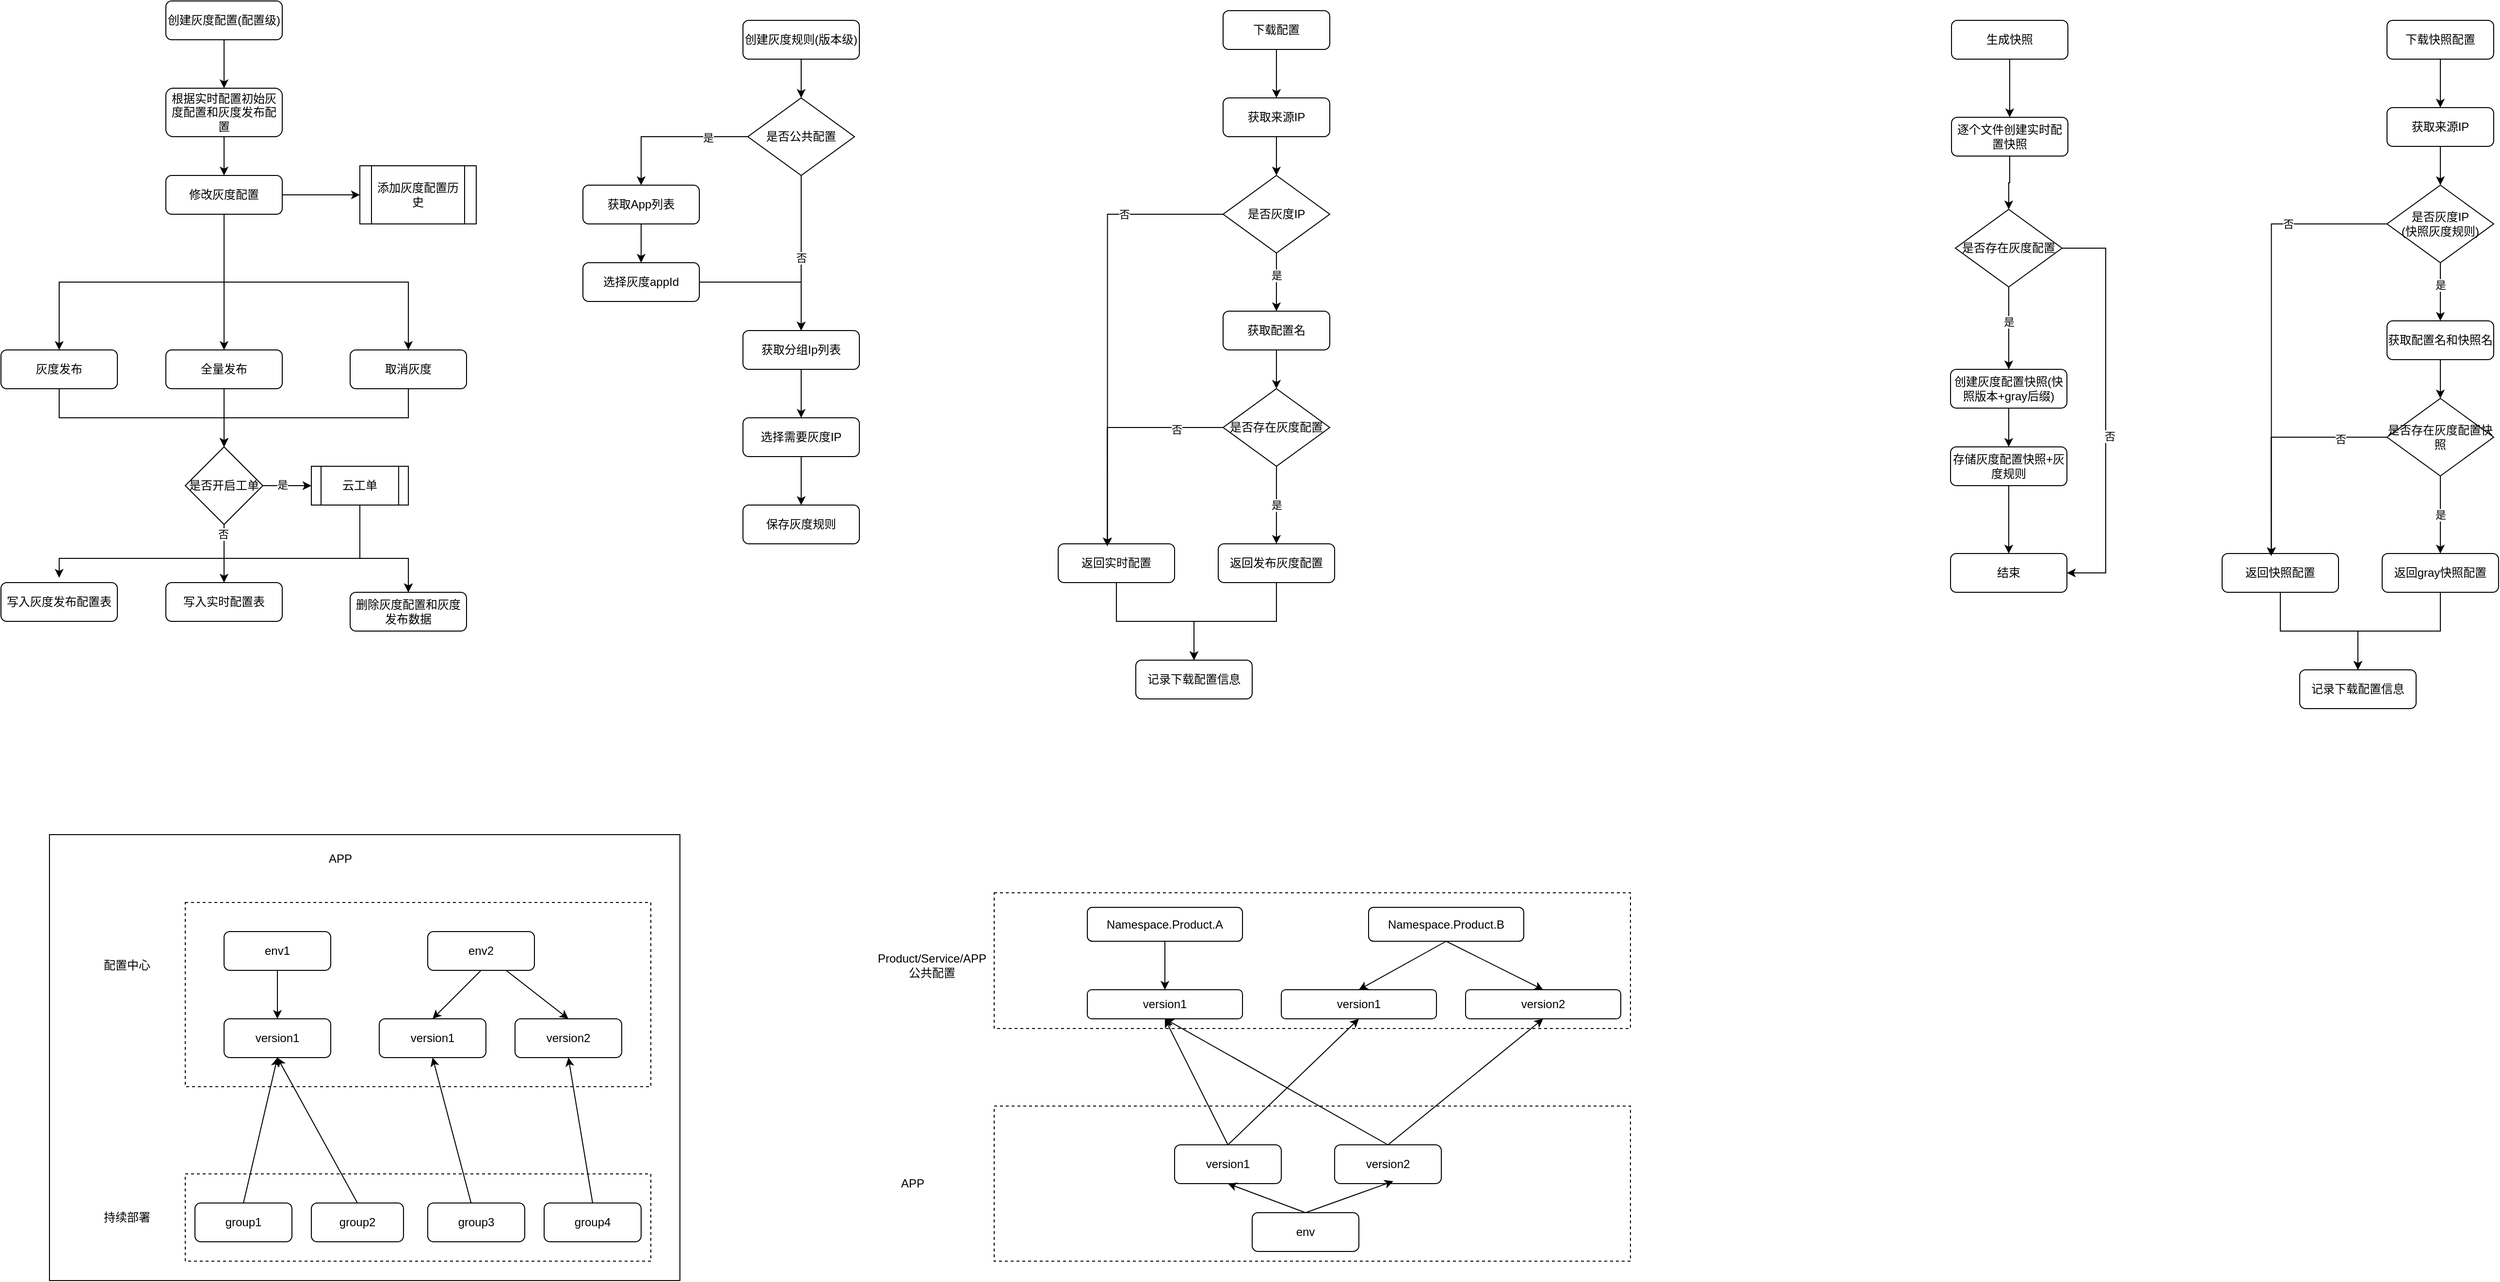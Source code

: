 <mxfile version="19.0.0" type="github">
  <diagram id="YbOj2m_h4Rlv5uN7Jlbm" name="Page-1">
    <mxGraphModel dx="2012" dy="635" grid="1" gridSize="10" guides="1" tooltips="1" connect="1" arrows="1" fold="1" page="1" pageScale="1" pageWidth="827" pageHeight="1169" math="0" shadow="0">
      <root>
        <mxCell id="0" />
        <mxCell id="1" parent="0" />
        <mxCell id="3qJPJ0p830aMWVGbC03R-45" value="" style="rounded=0;whiteSpace=wrap;html=1;strokeColor=default;fillColor=none;gradientColor=none;dashed=1;" vertex="1" parent="1">
          <mxGeometry x="354" y="1160" width="656" height="160" as="geometry" />
        </mxCell>
        <mxCell id="3qJPJ0p830aMWVGbC03R-31" value="" style="rounded=0;whiteSpace=wrap;html=1;strokeColor=default;fillColor=none;gradientColor=none;dashed=1;" vertex="1" parent="1">
          <mxGeometry x="354" y="940" width="656" height="140" as="geometry" />
        </mxCell>
        <mxCell id="3qJPJ0p830aMWVGbC03R-29" value="" style="rounded=0;whiteSpace=wrap;html=1;strokeColor=default;fillColor=none;gradientColor=none;" vertex="1" parent="1">
          <mxGeometry x="-620" y="880" width="650" height="460" as="geometry" />
        </mxCell>
        <mxCell id="3qJPJ0p830aMWVGbC03R-14" value="" style="rounded=0;whiteSpace=wrap;html=1;gradientColor=none;fillColor=none;dashed=1;strokeColor=default;" vertex="1" parent="1">
          <mxGeometry x="-480" y="950" width="480" height="190" as="geometry" />
        </mxCell>
        <mxCell id="xVNtesGDLxIq_oZXXqDL-6" style="edgeStyle=orthogonalEdgeStyle;rounded=0;orthogonalLoop=1;jettySize=auto;html=1;" parent="1" source="xVNtesGDLxIq_oZXXqDL-1" target="xVNtesGDLxIq_oZXXqDL-3" edge="1">
          <mxGeometry relative="1" as="geometry" />
        </mxCell>
        <mxCell id="xVNtesGDLxIq_oZXXqDL-1" value="创建灰度规则(版本级)" style="rounded=1;whiteSpace=wrap;html=1;" parent="1" vertex="1">
          <mxGeometry x="95" y="40" width="120" height="40" as="geometry" />
        </mxCell>
        <mxCell id="xVNtesGDLxIq_oZXXqDL-15" style="edgeStyle=orthogonalEdgeStyle;rounded=0;orthogonalLoop=1;jettySize=auto;html=1;" parent="1" source="xVNtesGDLxIq_oZXXqDL-2" target="xVNtesGDLxIq_oZXXqDL-13" edge="1">
          <mxGeometry relative="1" as="geometry" />
        </mxCell>
        <mxCell id="xVNtesGDLxIq_oZXXqDL-2" value="获取分组Ip列表" style="rounded=1;whiteSpace=wrap;html=1;" parent="1" vertex="1">
          <mxGeometry x="95" y="360" width="120" height="40" as="geometry" />
        </mxCell>
        <mxCell id="xVNtesGDLxIq_oZXXqDL-4" style="edgeStyle=orthogonalEdgeStyle;rounded=0;orthogonalLoop=1;jettySize=auto;html=1;entryX=0.5;entryY=0;entryDx=0;entryDy=0;" parent="1" source="xVNtesGDLxIq_oZXXqDL-3" target="xVNtesGDLxIq_oZXXqDL-2" edge="1">
          <mxGeometry relative="1" as="geometry" />
        </mxCell>
        <mxCell id="xVNtesGDLxIq_oZXXqDL-5" value="否" style="edgeLabel;html=1;align=center;verticalAlign=middle;resizable=0;points=[];" parent="xVNtesGDLxIq_oZXXqDL-4" vertex="1" connectable="0">
          <mxGeometry x="0.21" y="-2" relative="1" as="geometry">
            <mxPoint x="2" y="-12" as="offset" />
          </mxGeometry>
        </mxCell>
        <mxCell id="xVNtesGDLxIq_oZXXqDL-10" style="edgeStyle=orthogonalEdgeStyle;rounded=0;orthogonalLoop=1;jettySize=auto;html=1;" parent="1" source="xVNtesGDLxIq_oZXXqDL-3" target="xVNtesGDLxIq_oZXXqDL-7" edge="1">
          <mxGeometry relative="1" as="geometry" />
        </mxCell>
        <mxCell id="xVNtesGDLxIq_oZXXqDL-11" value="是" style="edgeLabel;html=1;align=center;verticalAlign=middle;resizable=0;points=[];" parent="xVNtesGDLxIq_oZXXqDL-10" vertex="1" connectable="0">
          <mxGeometry x="-0.49" y="1" relative="1" as="geometry">
            <mxPoint as="offset" />
          </mxGeometry>
        </mxCell>
        <mxCell id="xVNtesGDLxIq_oZXXqDL-3" value="是否公共配置" style="rhombus;whiteSpace=wrap;html=1;" parent="1" vertex="1">
          <mxGeometry x="100" y="120" width="110" height="80" as="geometry" />
        </mxCell>
        <mxCell id="xVNtesGDLxIq_oZXXqDL-9" style="edgeStyle=orthogonalEdgeStyle;rounded=0;orthogonalLoop=1;jettySize=auto;html=1;" parent="1" source="xVNtesGDLxIq_oZXXqDL-7" target="xVNtesGDLxIq_oZXXqDL-8" edge="1">
          <mxGeometry relative="1" as="geometry" />
        </mxCell>
        <mxCell id="xVNtesGDLxIq_oZXXqDL-7" value="获取App列表" style="rounded=1;whiteSpace=wrap;html=1;" parent="1" vertex="1">
          <mxGeometry x="-70" y="210" width="120" height="40" as="geometry" />
        </mxCell>
        <mxCell id="xVNtesGDLxIq_oZXXqDL-12" style="edgeStyle=orthogonalEdgeStyle;rounded=0;orthogonalLoop=1;jettySize=auto;html=1;entryX=0.5;entryY=0;entryDx=0;entryDy=0;" parent="1" source="xVNtesGDLxIq_oZXXqDL-8" target="xVNtesGDLxIq_oZXXqDL-2" edge="1">
          <mxGeometry relative="1" as="geometry" />
        </mxCell>
        <mxCell id="xVNtesGDLxIq_oZXXqDL-8" value="选择灰度appId" style="rounded=1;whiteSpace=wrap;html=1;" parent="1" vertex="1">
          <mxGeometry x="-70" y="290" width="120" height="40" as="geometry" />
        </mxCell>
        <mxCell id="xVNtesGDLxIq_oZXXqDL-54" style="edgeStyle=orthogonalEdgeStyle;rounded=0;orthogonalLoop=1;jettySize=auto;html=1;entryX=0.5;entryY=0;entryDx=0;entryDy=0;" parent="1" source="xVNtesGDLxIq_oZXXqDL-13" target="xVNtesGDLxIq_oZXXqDL-53" edge="1">
          <mxGeometry relative="1" as="geometry" />
        </mxCell>
        <mxCell id="xVNtesGDLxIq_oZXXqDL-13" value="选择需要灰度IP" style="rounded=1;whiteSpace=wrap;html=1;" parent="1" vertex="1">
          <mxGeometry x="95" y="450" width="120" height="40" as="geometry" />
        </mxCell>
        <mxCell id="xVNtesGDLxIq_oZXXqDL-18" style="edgeStyle=orthogonalEdgeStyle;rounded=0;orthogonalLoop=1;jettySize=auto;html=1;entryX=0.5;entryY=0;entryDx=0;entryDy=0;" parent="1" source="xVNtesGDLxIq_oZXXqDL-16" target="xVNtesGDLxIq_oZXXqDL-17" edge="1">
          <mxGeometry relative="1" as="geometry" />
        </mxCell>
        <mxCell id="xVNtesGDLxIq_oZXXqDL-16" value="创建灰度配置(配置级)" style="rounded=1;whiteSpace=wrap;html=1;" parent="1" vertex="1">
          <mxGeometry x="-500" y="20" width="120" height="40" as="geometry" />
        </mxCell>
        <mxCell id="xVNtesGDLxIq_oZXXqDL-21" style="edgeStyle=orthogonalEdgeStyle;rounded=0;orthogonalLoop=1;jettySize=auto;html=1;" parent="1" source="xVNtesGDLxIq_oZXXqDL-17" target="xVNtesGDLxIq_oZXXqDL-20" edge="1">
          <mxGeometry relative="1" as="geometry" />
        </mxCell>
        <mxCell id="xVNtesGDLxIq_oZXXqDL-17" value="根据实时配置初始灰度配置和灰度发布配置" style="rounded=1;whiteSpace=wrap;html=1;" parent="1" vertex="1">
          <mxGeometry x="-500" y="110" width="120" height="50" as="geometry" />
        </mxCell>
        <mxCell id="xVNtesGDLxIq_oZXXqDL-90" style="edgeStyle=orthogonalEdgeStyle;rounded=0;orthogonalLoop=1;jettySize=auto;html=1;entryX=0;entryY=0.5;entryDx=0;entryDy=0;" parent="1" source="xVNtesGDLxIq_oZXXqDL-20" target="xVNtesGDLxIq_oZXXqDL-88" edge="1">
          <mxGeometry relative="1" as="geometry" />
        </mxCell>
        <mxCell id="dYjJuQr_pZlBkOYd_q1R-5" style="edgeStyle=orthogonalEdgeStyle;rounded=0;orthogonalLoop=1;jettySize=auto;html=1;entryX=0.5;entryY=0;entryDx=0;entryDy=0;exitX=0.5;exitY=1;exitDx=0;exitDy=0;" parent="1" source="xVNtesGDLxIq_oZXXqDL-20" target="dYjJuQr_pZlBkOYd_q1R-2" edge="1">
          <mxGeometry relative="1" as="geometry" />
        </mxCell>
        <mxCell id="dYjJuQr_pZlBkOYd_q1R-6" style="edgeStyle=orthogonalEdgeStyle;rounded=0;orthogonalLoop=1;jettySize=auto;html=1;" parent="1" source="xVNtesGDLxIq_oZXXqDL-20" target="dYjJuQr_pZlBkOYd_q1R-3" edge="1">
          <mxGeometry relative="1" as="geometry" />
        </mxCell>
        <mxCell id="dYjJuQr_pZlBkOYd_q1R-7" style="edgeStyle=orthogonalEdgeStyle;rounded=0;orthogonalLoop=1;jettySize=auto;html=1;exitX=0.5;exitY=1;exitDx=0;exitDy=0;" parent="1" source="xVNtesGDLxIq_oZXXqDL-20" target="dYjJuQr_pZlBkOYd_q1R-4" edge="1">
          <mxGeometry relative="1" as="geometry" />
        </mxCell>
        <mxCell id="xVNtesGDLxIq_oZXXqDL-20" value="修改灰度配置" style="rounded=1;whiteSpace=wrap;html=1;" parent="1" vertex="1">
          <mxGeometry x="-500" y="200" width="120" height="40" as="geometry" />
        </mxCell>
        <mxCell id="xVNtesGDLxIq_oZXXqDL-26" style="edgeStyle=orthogonalEdgeStyle;rounded=0;orthogonalLoop=1;jettySize=auto;html=1;entryX=0.5;entryY=0;entryDx=0;entryDy=0;" parent="1" source="xVNtesGDLxIq_oZXXqDL-24" target="xVNtesGDLxIq_oZXXqDL-25" edge="1">
          <mxGeometry relative="1" as="geometry" />
        </mxCell>
        <mxCell id="xVNtesGDLxIq_oZXXqDL-24" value="下载配置" style="rounded=1;whiteSpace=wrap;html=1;" parent="1" vertex="1">
          <mxGeometry x="590" y="30" width="110" height="40" as="geometry" />
        </mxCell>
        <mxCell id="xVNtesGDLxIq_oZXXqDL-28" style="edgeStyle=orthogonalEdgeStyle;rounded=0;orthogonalLoop=1;jettySize=auto;html=1;entryX=0.5;entryY=0;entryDx=0;entryDy=0;" parent="1" source="xVNtesGDLxIq_oZXXqDL-25" target="xVNtesGDLxIq_oZXXqDL-27" edge="1">
          <mxGeometry relative="1" as="geometry" />
        </mxCell>
        <mxCell id="xVNtesGDLxIq_oZXXqDL-25" value="获取来源IP" style="rounded=1;whiteSpace=wrap;html=1;" parent="1" vertex="1">
          <mxGeometry x="590" y="120" width="110" height="40" as="geometry" />
        </mxCell>
        <mxCell id="xVNtesGDLxIq_oZXXqDL-32" style="edgeStyle=orthogonalEdgeStyle;rounded=0;orthogonalLoop=1;jettySize=auto;html=1;entryX=0.423;entryY=0.075;entryDx=0;entryDy=0;entryPerimeter=0;" parent="1" source="xVNtesGDLxIq_oZXXqDL-27" target="xVNtesGDLxIq_oZXXqDL-29" edge="1">
          <mxGeometry relative="1" as="geometry" />
        </mxCell>
        <mxCell id="xVNtesGDLxIq_oZXXqDL-33" value="否" style="edgeLabel;html=1;align=center;verticalAlign=middle;resizable=0;points=[];" parent="xVNtesGDLxIq_oZXXqDL-32" vertex="1" connectable="0">
          <mxGeometry x="-0.556" relative="1" as="geometry">
            <mxPoint as="offset" />
          </mxGeometry>
        </mxCell>
        <mxCell id="xVNtesGDLxIq_oZXXqDL-34" style="edgeStyle=orthogonalEdgeStyle;rounded=0;orthogonalLoop=1;jettySize=auto;html=1;" parent="1" source="xVNtesGDLxIq_oZXXqDL-27" target="xVNtesGDLxIq_oZXXqDL-31" edge="1">
          <mxGeometry relative="1" as="geometry" />
        </mxCell>
        <mxCell id="xVNtesGDLxIq_oZXXqDL-35" value="是" style="edgeLabel;html=1;align=center;verticalAlign=middle;resizable=0;points=[];" parent="xVNtesGDLxIq_oZXXqDL-34" vertex="1" connectable="0">
          <mxGeometry x="-0.258" relative="1" as="geometry">
            <mxPoint as="offset" />
          </mxGeometry>
        </mxCell>
        <mxCell id="xVNtesGDLxIq_oZXXqDL-27" value="是否灰度IP" style="rhombus;whiteSpace=wrap;html=1;" parent="1" vertex="1">
          <mxGeometry x="590" y="200" width="110" height="80" as="geometry" />
        </mxCell>
        <mxCell id="xVNtesGDLxIq_oZXXqDL-47" style="edgeStyle=orthogonalEdgeStyle;rounded=0;orthogonalLoop=1;jettySize=auto;html=1;entryX=0.5;entryY=0;entryDx=0;entryDy=0;" parent="1" source="xVNtesGDLxIq_oZXXqDL-29" target="xVNtesGDLxIq_oZXXqDL-46" edge="1">
          <mxGeometry relative="1" as="geometry" />
        </mxCell>
        <mxCell id="xVNtesGDLxIq_oZXXqDL-29" value="返回实时配置" style="rounded=1;whiteSpace=wrap;html=1;" parent="1" vertex="1">
          <mxGeometry x="420" y="580" width="120" height="40" as="geometry" />
        </mxCell>
        <mxCell id="xVNtesGDLxIq_oZXXqDL-48" style="edgeStyle=orthogonalEdgeStyle;rounded=0;orthogonalLoop=1;jettySize=auto;html=1;" parent="1" source="xVNtesGDLxIq_oZXXqDL-30" target="xVNtesGDLxIq_oZXXqDL-46" edge="1">
          <mxGeometry relative="1" as="geometry" />
        </mxCell>
        <mxCell id="xVNtesGDLxIq_oZXXqDL-30" value="返回发布灰度配置" style="rounded=1;whiteSpace=wrap;html=1;" parent="1" vertex="1">
          <mxGeometry x="585" y="580" width="120" height="40" as="geometry" />
        </mxCell>
        <mxCell id="xVNtesGDLxIq_oZXXqDL-37" style="edgeStyle=orthogonalEdgeStyle;rounded=0;orthogonalLoop=1;jettySize=auto;html=1;" parent="1" source="xVNtesGDLxIq_oZXXqDL-31" target="xVNtesGDLxIq_oZXXqDL-36" edge="1">
          <mxGeometry relative="1" as="geometry" />
        </mxCell>
        <mxCell id="xVNtesGDLxIq_oZXXqDL-31" value="获取配置名" style="rounded=1;whiteSpace=wrap;html=1;" parent="1" vertex="1">
          <mxGeometry x="590" y="340" width="110" height="40" as="geometry" />
        </mxCell>
        <mxCell id="xVNtesGDLxIq_oZXXqDL-38" style="edgeStyle=orthogonalEdgeStyle;rounded=0;orthogonalLoop=1;jettySize=auto;html=1;entryX=0.5;entryY=0;entryDx=0;entryDy=0;" parent="1" source="xVNtesGDLxIq_oZXXqDL-36" target="xVNtesGDLxIq_oZXXqDL-30" edge="1">
          <mxGeometry relative="1" as="geometry" />
        </mxCell>
        <mxCell id="xVNtesGDLxIq_oZXXqDL-41" value="是" style="edgeLabel;html=1;align=center;verticalAlign=middle;resizable=0;points=[];" parent="xVNtesGDLxIq_oZXXqDL-38" vertex="1" connectable="0">
          <mxGeometry x="0.723" relative="1" as="geometry">
            <mxPoint y="-29" as="offset" />
          </mxGeometry>
        </mxCell>
        <mxCell id="xVNtesGDLxIq_oZXXqDL-39" style="edgeStyle=orthogonalEdgeStyle;rounded=0;orthogonalLoop=1;jettySize=auto;html=1;entryX=0.422;entryY=0.065;entryDx=0;entryDy=0;entryPerimeter=0;" parent="1" source="xVNtesGDLxIq_oZXXqDL-36" target="xVNtesGDLxIq_oZXXqDL-29" edge="1">
          <mxGeometry relative="1" as="geometry" />
        </mxCell>
        <mxCell id="xVNtesGDLxIq_oZXXqDL-40" value="否" style="edgeLabel;html=1;align=center;verticalAlign=middle;resizable=0;points=[];" parent="xVNtesGDLxIq_oZXXqDL-39" vertex="1" connectable="0">
          <mxGeometry x="-0.602" y="2" relative="1" as="geometry">
            <mxPoint as="offset" />
          </mxGeometry>
        </mxCell>
        <mxCell id="xVNtesGDLxIq_oZXXqDL-36" value="是否存在灰度配置" style="rhombus;whiteSpace=wrap;html=1;" parent="1" vertex="1">
          <mxGeometry x="590" y="420" width="110" height="80" as="geometry" />
        </mxCell>
        <mxCell id="xVNtesGDLxIq_oZXXqDL-57" style="edgeStyle=orthogonalEdgeStyle;rounded=0;orthogonalLoop=1;jettySize=auto;html=1;entryX=0.5;entryY=0;entryDx=0;entryDy=0;" parent="1" source="xVNtesGDLxIq_oZXXqDL-42" target="xVNtesGDLxIq_oZXXqDL-43" edge="1">
          <mxGeometry relative="1" as="geometry" />
        </mxCell>
        <mxCell id="xVNtesGDLxIq_oZXXqDL-42" value="生成快照" style="rounded=1;whiteSpace=wrap;html=1;" parent="1" vertex="1">
          <mxGeometry x="1341" y="40" width="120" height="40" as="geometry" />
        </mxCell>
        <mxCell id="xVNtesGDLxIq_oZXXqDL-58" style="edgeStyle=orthogonalEdgeStyle;rounded=0;orthogonalLoop=1;jettySize=auto;html=1;entryX=0.5;entryY=0;entryDx=0;entryDy=0;" parent="1" source="xVNtesGDLxIq_oZXXqDL-43" target="xVNtesGDLxIq_oZXXqDL-50" edge="1">
          <mxGeometry relative="1" as="geometry" />
        </mxCell>
        <mxCell id="xVNtesGDLxIq_oZXXqDL-43" value="逐个文件创建实时配置快照" style="rounded=1;whiteSpace=wrap;html=1;" parent="1" vertex="1">
          <mxGeometry x="1341" y="140" width="120" height="40" as="geometry" />
        </mxCell>
        <mxCell id="xVNtesGDLxIq_oZXXqDL-46" value="记录下载配置信息" style="rounded=1;whiteSpace=wrap;html=1;" parent="1" vertex="1">
          <mxGeometry x="500" y="700" width="120" height="40" as="geometry" />
        </mxCell>
        <mxCell id="xVNtesGDLxIq_oZXXqDL-59" style="edgeStyle=orthogonalEdgeStyle;rounded=0;orthogonalLoop=1;jettySize=auto;html=1;" parent="1" source="xVNtesGDLxIq_oZXXqDL-50" target="xVNtesGDLxIq_oZXXqDL-51" edge="1">
          <mxGeometry relative="1" as="geometry" />
        </mxCell>
        <mxCell id="xVNtesGDLxIq_oZXXqDL-64" value="是" style="edgeLabel;html=1;align=center;verticalAlign=middle;resizable=0;points=[];" parent="xVNtesGDLxIq_oZXXqDL-59" vertex="1" connectable="0">
          <mxGeometry x="-0.802" relative="1" as="geometry">
            <mxPoint y="27" as="offset" />
          </mxGeometry>
        </mxCell>
        <mxCell id="xVNtesGDLxIq_oZXXqDL-62" style="edgeStyle=orthogonalEdgeStyle;rounded=0;orthogonalLoop=1;jettySize=auto;html=1;entryX=1;entryY=0.5;entryDx=0;entryDy=0;exitX=1;exitY=0.5;exitDx=0;exitDy=0;" parent="1" source="xVNtesGDLxIq_oZXXqDL-50" target="xVNtesGDLxIq_oZXXqDL-56" edge="1">
          <mxGeometry relative="1" as="geometry">
            <Array as="points">
              <mxPoint x="1500" y="275" />
              <mxPoint x="1500" y="610" />
            </Array>
          </mxGeometry>
        </mxCell>
        <mxCell id="xVNtesGDLxIq_oZXXqDL-63" value="否" style="edgeLabel;html=1;align=center;verticalAlign=middle;resizable=0;points=[];" parent="xVNtesGDLxIq_oZXXqDL-62" vertex="1" connectable="0">
          <mxGeometry x="0.139" y="4" relative="1" as="geometry">
            <mxPoint as="offset" />
          </mxGeometry>
        </mxCell>
        <mxCell id="xVNtesGDLxIq_oZXXqDL-50" value="是否存在灰度配置" style="rhombus;whiteSpace=wrap;html=1;" parent="1" vertex="1">
          <mxGeometry x="1345" y="235" width="110" height="80" as="geometry" />
        </mxCell>
        <mxCell id="xVNtesGDLxIq_oZXXqDL-60" style="edgeStyle=orthogonalEdgeStyle;rounded=0;orthogonalLoop=1;jettySize=auto;html=1;" parent="1" source="xVNtesGDLxIq_oZXXqDL-51" target="xVNtesGDLxIq_oZXXqDL-55" edge="1">
          <mxGeometry relative="1" as="geometry" />
        </mxCell>
        <mxCell id="xVNtesGDLxIq_oZXXqDL-51" value="创建灰度配置快照(快照版本+gray后缀)" style="rounded=1;whiteSpace=wrap;html=1;" parent="1" vertex="1">
          <mxGeometry x="1340" y="400" width="120" height="40" as="geometry" />
        </mxCell>
        <mxCell id="xVNtesGDLxIq_oZXXqDL-53" value="保存灰度规则" style="rounded=1;whiteSpace=wrap;html=1;" parent="1" vertex="1">
          <mxGeometry x="95" y="540" width="120" height="40" as="geometry" />
        </mxCell>
        <mxCell id="xVNtesGDLxIq_oZXXqDL-61" style="edgeStyle=orthogonalEdgeStyle;rounded=0;orthogonalLoop=1;jettySize=auto;html=1;entryX=0.5;entryY=0;entryDx=0;entryDy=0;" parent="1" source="xVNtesGDLxIq_oZXXqDL-55" target="xVNtesGDLxIq_oZXXqDL-56" edge="1">
          <mxGeometry relative="1" as="geometry" />
        </mxCell>
        <mxCell id="xVNtesGDLxIq_oZXXqDL-55" value="存储灰度配置快照+灰度规则" style="rounded=1;whiteSpace=wrap;html=1;" parent="1" vertex="1">
          <mxGeometry x="1340" y="480" width="120" height="40" as="geometry" />
        </mxCell>
        <mxCell id="xVNtesGDLxIq_oZXXqDL-56" value="结束" style="rounded=1;whiteSpace=wrap;html=1;" parent="1" vertex="1">
          <mxGeometry x="1340" y="590" width="120" height="40" as="geometry" />
        </mxCell>
        <mxCell id="xVNtesGDLxIq_oZXXqDL-65" style="edgeStyle=orthogonalEdgeStyle;rounded=0;orthogonalLoop=1;jettySize=auto;html=1;entryX=0.5;entryY=0;entryDx=0;entryDy=0;" parent="1" source="xVNtesGDLxIq_oZXXqDL-66" target="xVNtesGDLxIq_oZXXqDL-68" edge="1">
          <mxGeometry relative="1" as="geometry" />
        </mxCell>
        <mxCell id="xVNtesGDLxIq_oZXXqDL-66" value="下载快照配置" style="rounded=1;whiteSpace=wrap;html=1;" parent="1" vertex="1">
          <mxGeometry x="1790" y="40" width="110" height="40" as="geometry" />
        </mxCell>
        <mxCell id="xVNtesGDLxIq_oZXXqDL-67" style="edgeStyle=orthogonalEdgeStyle;rounded=0;orthogonalLoop=1;jettySize=auto;html=1;entryX=0.5;entryY=0;entryDx=0;entryDy=0;" parent="1" source="xVNtesGDLxIq_oZXXqDL-68" target="xVNtesGDLxIq_oZXXqDL-73" edge="1">
          <mxGeometry relative="1" as="geometry" />
        </mxCell>
        <mxCell id="xVNtesGDLxIq_oZXXqDL-68" value="获取来源IP" style="rounded=1;whiteSpace=wrap;html=1;" parent="1" vertex="1">
          <mxGeometry x="1790" y="130" width="110" height="40" as="geometry" />
        </mxCell>
        <mxCell id="xVNtesGDLxIq_oZXXqDL-69" style="edgeStyle=orthogonalEdgeStyle;rounded=0;orthogonalLoop=1;jettySize=auto;html=1;entryX=0.423;entryY=0.075;entryDx=0;entryDy=0;entryPerimeter=0;" parent="1" source="xVNtesGDLxIq_oZXXqDL-73" target="xVNtesGDLxIq_oZXXqDL-75" edge="1">
          <mxGeometry relative="1" as="geometry" />
        </mxCell>
        <mxCell id="xVNtesGDLxIq_oZXXqDL-70" value="否" style="edgeLabel;html=1;align=center;verticalAlign=middle;resizable=0;points=[];" parent="xVNtesGDLxIq_oZXXqDL-69" vertex="1" connectable="0">
          <mxGeometry x="-0.556" relative="1" as="geometry">
            <mxPoint as="offset" />
          </mxGeometry>
        </mxCell>
        <mxCell id="xVNtesGDLxIq_oZXXqDL-71" style="edgeStyle=orthogonalEdgeStyle;rounded=0;orthogonalLoop=1;jettySize=auto;html=1;" parent="1" source="xVNtesGDLxIq_oZXXqDL-73" target="xVNtesGDLxIq_oZXXqDL-79" edge="1">
          <mxGeometry relative="1" as="geometry" />
        </mxCell>
        <mxCell id="xVNtesGDLxIq_oZXXqDL-72" value="是" style="edgeLabel;html=1;align=center;verticalAlign=middle;resizable=0;points=[];" parent="xVNtesGDLxIq_oZXXqDL-71" vertex="1" connectable="0">
          <mxGeometry x="-0.258" relative="1" as="geometry">
            <mxPoint as="offset" />
          </mxGeometry>
        </mxCell>
        <mxCell id="xVNtesGDLxIq_oZXXqDL-73" value="是否灰度IP&lt;br&gt;(快照灰度规则)" style="rhombus;whiteSpace=wrap;html=1;" parent="1" vertex="1">
          <mxGeometry x="1790" y="210" width="110" height="80" as="geometry" />
        </mxCell>
        <mxCell id="xVNtesGDLxIq_oZXXqDL-74" style="edgeStyle=orthogonalEdgeStyle;rounded=0;orthogonalLoop=1;jettySize=auto;html=1;entryX=0.5;entryY=0;entryDx=0;entryDy=0;" parent="1" source="xVNtesGDLxIq_oZXXqDL-75" target="xVNtesGDLxIq_oZXXqDL-85" edge="1">
          <mxGeometry relative="1" as="geometry" />
        </mxCell>
        <mxCell id="xVNtesGDLxIq_oZXXqDL-75" value="返回快照配置" style="rounded=1;whiteSpace=wrap;html=1;" parent="1" vertex="1">
          <mxGeometry x="1620" y="590" width="120" height="40" as="geometry" />
        </mxCell>
        <mxCell id="xVNtesGDLxIq_oZXXqDL-76" style="edgeStyle=orthogonalEdgeStyle;rounded=0;orthogonalLoop=1;jettySize=auto;html=1;" parent="1" source="xVNtesGDLxIq_oZXXqDL-77" target="xVNtesGDLxIq_oZXXqDL-85" edge="1">
          <mxGeometry relative="1" as="geometry" />
        </mxCell>
        <mxCell id="xVNtesGDLxIq_oZXXqDL-77" value="返回gray快照配置" style="rounded=1;whiteSpace=wrap;html=1;" parent="1" vertex="1">
          <mxGeometry x="1785" y="590" width="120" height="40" as="geometry" />
        </mxCell>
        <mxCell id="xVNtesGDLxIq_oZXXqDL-78" style="edgeStyle=orthogonalEdgeStyle;rounded=0;orthogonalLoop=1;jettySize=auto;html=1;" parent="1" source="xVNtesGDLxIq_oZXXqDL-79" target="xVNtesGDLxIq_oZXXqDL-84" edge="1">
          <mxGeometry relative="1" as="geometry" />
        </mxCell>
        <mxCell id="xVNtesGDLxIq_oZXXqDL-79" value="获取配置名和快照名" style="rounded=1;whiteSpace=wrap;html=1;" parent="1" vertex="1">
          <mxGeometry x="1790" y="350" width="110" height="40" as="geometry" />
        </mxCell>
        <mxCell id="xVNtesGDLxIq_oZXXqDL-80" style="edgeStyle=orthogonalEdgeStyle;rounded=0;orthogonalLoop=1;jettySize=auto;html=1;entryX=0.5;entryY=0;entryDx=0;entryDy=0;" parent="1" source="xVNtesGDLxIq_oZXXqDL-84" target="xVNtesGDLxIq_oZXXqDL-77" edge="1">
          <mxGeometry relative="1" as="geometry" />
        </mxCell>
        <mxCell id="xVNtesGDLxIq_oZXXqDL-81" value="是" style="edgeLabel;html=1;align=center;verticalAlign=middle;resizable=0;points=[];" parent="xVNtesGDLxIq_oZXXqDL-80" vertex="1" connectable="0">
          <mxGeometry x="0.723" relative="1" as="geometry">
            <mxPoint y="-29" as="offset" />
          </mxGeometry>
        </mxCell>
        <mxCell id="xVNtesGDLxIq_oZXXqDL-82" style="edgeStyle=orthogonalEdgeStyle;rounded=0;orthogonalLoop=1;jettySize=auto;html=1;entryX=0.422;entryY=0.065;entryDx=0;entryDy=0;entryPerimeter=0;" parent="1" source="xVNtesGDLxIq_oZXXqDL-84" target="xVNtesGDLxIq_oZXXqDL-75" edge="1">
          <mxGeometry relative="1" as="geometry" />
        </mxCell>
        <mxCell id="xVNtesGDLxIq_oZXXqDL-83" value="否" style="edgeLabel;html=1;align=center;verticalAlign=middle;resizable=0;points=[];" parent="xVNtesGDLxIq_oZXXqDL-82" vertex="1" connectable="0">
          <mxGeometry x="-0.602" y="2" relative="1" as="geometry">
            <mxPoint as="offset" />
          </mxGeometry>
        </mxCell>
        <mxCell id="xVNtesGDLxIq_oZXXqDL-84" value="是否存在灰度配置快照" style="rhombus;whiteSpace=wrap;html=1;" parent="1" vertex="1">
          <mxGeometry x="1790" y="430" width="110" height="80" as="geometry" />
        </mxCell>
        <mxCell id="xVNtesGDLxIq_oZXXqDL-85" value="记录下载配置信息" style="rounded=1;whiteSpace=wrap;html=1;" parent="1" vertex="1">
          <mxGeometry x="1700" y="710" width="120" height="40" as="geometry" />
        </mxCell>
        <mxCell id="xVNtesGDLxIq_oZXXqDL-88" value="添加灰度配置历史" style="shape=process;whiteSpace=wrap;html=1;backgroundOutline=1;" parent="1" vertex="1">
          <mxGeometry x="-300" y="190" width="120" height="60" as="geometry" />
        </mxCell>
        <mxCell id="IOC5wvjOlO7gnGzA3t1X-4" style="edgeStyle=orthogonalEdgeStyle;rounded=0;orthogonalLoop=1;jettySize=auto;html=1;entryX=0.5;entryY=0;entryDx=0;entryDy=0;" parent="1" source="dYjJuQr_pZlBkOYd_q1R-2" target="IOC5wvjOlO7gnGzA3t1X-2" edge="1">
          <mxGeometry relative="1" as="geometry">
            <mxPoint x="-610" y="480" as="targetPoint" />
            <Array as="points">
              <mxPoint x="-610" y="450" />
              <mxPoint x="-440" y="450" />
            </Array>
          </mxGeometry>
        </mxCell>
        <mxCell id="dYjJuQr_pZlBkOYd_q1R-2" value="灰度发布" style="rounded=1;whiteSpace=wrap;html=1;" parent="1" vertex="1">
          <mxGeometry x="-670" y="380" width="120" height="40" as="geometry" />
        </mxCell>
        <mxCell id="IOC5wvjOlO7gnGzA3t1X-5" style="edgeStyle=orthogonalEdgeStyle;rounded=0;orthogonalLoop=1;jettySize=auto;html=1;" parent="1" source="dYjJuQr_pZlBkOYd_q1R-3" target="IOC5wvjOlO7gnGzA3t1X-2" edge="1">
          <mxGeometry relative="1" as="geometry" />
        </mxCell>
        <mxCell id="dYjJuQr_pZlBkOYd_q1R-3" value="全量发布" style="rounded=1;whiteSpace=wrap;html=1;" parent="1" vertex="1">
          <mxGeometry x="-500" y="380" width="120" height="40" as="geometry" />
        </mxCell>
        <mxCell id="IOC5wvjOlO7gnGzA3t1X-6" style="edgeStyle=orthogonalEdgeStyle;rounded=0;orthogonalLoop=1;jettySize=auto;html=1;entryX=0.5;entryY=0;entryDx=0;entryDy=0;" parent="1" source="dYjJuQr_pZlBkOYd_q1R-4" target="IOC5wvjOlO7gnGzA3t1X-2" edge="1">
          <mxGeometry relative="1" as="geometry">
            <mxPoint x="-250" y="480" as="targetPoint" />
            <Array as="points">
              <mxPoint x="-250" y="450" />
              <mxPoint x="-440" y="450" />
            </Array>
          </mxGeometry>
        </mxCell>
        <mxCell id="dYjJuQr_pZlBkOYd_q1R-4" value="取消灰度" style="rounded=1;whiteSpace=wrap;html=1;" parent="1" vertex="1">
          <mxGeometry x="-310" y="380" width="120" height="40" as="geometry" />
        </mxCell>
        <mxCell id="dYjJuQr_pZlBkOYd_q1R-9" value="写入灰度发布配置表" style="rounded=1;whiteSpace=wrap;html=1;" parent="1" vertex="1">
          <mxGeometry x="-670" y="620" width="120" height="40" as="geometry" />
        </mxCell>
        <mxCell id="dYjJuQr_pZlBkOYd_q1R-11" value="写入实时配置表" style="rounded=1;whiteSpace=wrap;html=1;" parent="1" vertex="1">
          <mxGeometry x="-500" y="620" width="120" height="40" as="geometry" />
        </mxCell>
        <mxCell id="dYjJuQr_pZlBkOYd_q1R-13" value="删除灰度配置和灰度发布数据" style="rounded=1;whiteSpace=wrap;html=1;" parent="1" vertex="1">
          <mxGeometry x="-310" y="630" width="120" height="40" as="geometry" />
        </mxCell>
        <mxCell id="IOC5wvjOlO7gnGzA3t1X-7" style="edgeStyle=orthogonalEdgeStyle;rounded=0;orthogonalLoop=1;jettySize=auto;html=1;entryX=0.5;entryY=0;entryDx=0;entryDy=0;" parent="1" edge="1">
          <mxGeometry relative="1" as="geometry">
            <mxPoint x="-440" y="555" as="sourcePoint" />
            <mxPoint x="-610" y="615" as="targetPoint" />
            <Array as="points">
              <mxPoint x="-440" y="595" />
              <mxPoint x="-610" y="595" />
            </Array>
          </mxGeometry>
        </mxCell>
        <mxCell id="IOC5wvjOlO7gnGzA3t1X-8" style="edgeStyle=orthogonalEdgeStyle;rounded=0;orthogonalLoop=1;jettySize=auto;html=1;entryX=0.5;entryY=0;entryDx=0;entryDy=0;" parent="1" source="IOC5wvjOlO7gnGzA3t1X-2" target="dYjJuQr_pZlBkOYd_q1R-11" edge="1">
          <mxGeometry relative="1" as="geometry" />
        </mxCell>
        <mxCell id="IOC5wvjOlO7gnGzA3t1X-12" style="edgeStyle=orthogonalEdgeStyle;rounded=0;orthogonalLoop=1;jettySize=auto;html=1;" parent="1" source="IOC5wvjOlO7gnGzA3t1X-2" target="IOC5wvjOlO7gnGzA3t1X-11" edge="1">
          <mxGeometry relative="1" as="geometry" />
        </mxCell>
        <mxCell id="IOC5wvjOlO7gnGzA3t1X-13" value="是" style="edgeLabel;html=1;align=center;verticalAlign=middle;resizable=0;points=[];" parent="IOC5wvjOlO7gnGzA3t1X-12" vertex="1" connectable="0">
          <mxGeometry x="-0.208" y="1" relative="1" as="geometry">
            <mxPoint as="offset" />
          </mxGeometry>
        </mxCell>
        <mxCell id="IOC5wvjOlO7gnGzA3t1X-2" value="是否开启工单" style="rhombus;whiteSpace=wrap;html=1;" parent="1" vertex="1">
          <mxGeometry x="-480" y="480" width="80" height="80" as="geometry" />
        </mxCell>
        <mxCell id="IOC5wvjOlO7gnGzA3t1X-9" style="edgeStyle=orthogonalEdgeStyle;rounded=0;orthogonalLoop=1;jettySize=auto;html=1;entryX=0.5;entryY=0;entryDx=0;entryDy=0;exitX=0.5;exitY=1;exitDx=0;exitDy=0;" parent="1" source="IOC5wvjOlO7gnGzA3t1X-2" target="dYjJuQr_pZlBkOYd_q1R-13" edge="1">
          <mxGeometry relative="1" as="geometry">
            <mxPoint x="-250" y="560" as="sourcePoint" />
          </mxGeometry>
        </mxCell>
        <mxCell id="IOC5wvjOlO7gnGzA3t1X-10" value="否" style="edgeLabel;html=1;align=center;verticalAlign=middle;resizable=0;points=[];" parent="IOC5wvjOlO7gnGzA3t1X-9" vertex="1" connectable="0">
          <mxGeometry x="-0.926" y="-1" relative="1" as="geometry">
            <mxPoint as="offset" />
          </mxGeometry>
        </mxCell>
        <mxCell id="IOC5wvjOlO7gnGzA3t1X-14" style="edgeStyle=orthogonalEdgeStyle;rounded=0;orthogonalLoop=1;jettySize=auto;html=1;" parent="1" edge="1">
          <mxGeometry relative="1" as="geometry">
            <mxPoint x="-250" y="630" as="targetPoint" />
            <mxPoint x="-300" y="535" as="sourcePoint" />
            <Array as="points">
              <mxPoint x="-300" y="595" />
              <mxPoint x="-250" y="595" />
            </Array>
          </mxGeometry>
        </mxCell>
        <mxCell id="IOC5wvjOlO7gnGzA3t1X-11" value="云工单" style="shape=process;whiteSpace=wrap;html=1;backgroundOutline=1;" parent="1" vertex="1">
          <mxGeometry x="-350" y="500" width="100" height="40" as="geometry" />
        </mxCell>
        <mxCell id="3qJPJ0p830aMWVGbC03R-9" style="edgeStyle=none;rounded=0;orthogonalLoop=1;jettySize=auto;html=1;" edge="1" parent="1" source="3qJPJ0p830aMWVGbC03R-4" target="3qJPJ0p830aMWVGbC03R-8">
          <mxGeometry relative="1" as="geometry" />
        </mxCell>
        <mxCell id="3qJPJ0p830aMWVGbC03R-4" value="env1" style="rounded=1;whiteSpace=wrap;html=1;" vertex="1" parent="1">
          <mxGeometry x="-440" y="980" width="110" height="40" as="geometry" />
        </mxCell>
        <mxCell id="3qJPJ0p830aMWVGbC03R-12" style="edgeStyle=none;rounded=0;orthogonalLoop=1;jettySize=auto;html=1;entryX=0.5;entryY=0;entryDx=0;entryDy=0;exitX=0.5;exitY=1;exitDx=0;exitDy=0;" edge="1" parent="1" source="3qJPJ0p830aMWVGbC03R-5" target="3qJPJ0p830aMWVGbC03R-10">
          <mxGeometry relative="1" as="geometry" />
        </mxCell>
        <mxCell id="3qJPJ0p830aMWVGbC03R-13" style="edgeStyle=none;rounded=0;orthogonalLoop=1;jettySize=auto;html=1;entryX=0.5;entryY=0;entryDx=0;entryDy=0;" edge="1" parent="1" source="3qJPJ0p830aMWVGbC03R-5" target="3qJPJ0p830aMWVGbC03R-11">
          <mxGeometry relative="1" as="geometry" />
        </mxCell>
        <mxCell id="3qJPJ0p830aMWVGbC03R-5" value="env2" style="rounded=1;whiteSpace=wrap;html=1;" vertex="1" parent="1">
          <mxGeometry x="-230" y="980" width="110" height="40" as="geometry" />
        </mxCell>
        <mxCell id="3qJPJ0p830aMWVGbC03R-8" value="version1" style="rounded=1;whiteSpace=wrap;html=1;" vertex="1" parent="1">
          <mxGeometry x="-440" y="1070" width="110" height="40" as="geometry" />
        </mxCell>
        <mxCell id="3qJPJ0p830aMWVGbC03R-10" value="version1" style="rounded=1;whiteSpace=wrap;html=1;" vertex="1" parent="1">
          <mxGeometry x="-280" y="1070" width="110" height="40" as="geometry" />
        </mxCell>
        <mxCell id="3qJPJ0p830aMWVGbC03R-11" value="version2" style="rounded=1;whiteSpace=wrap;html=1;" vertex="1" parent="1">
          <mxGeometry x="-140" y="1070" width="110" height="40" as="geometry" />
        </mxCell>
        <mxCell id="3qJPJ0p830aMWVGbC03R-15" value="" style="rounded=0;whiteSpace=wrap;html=1;gradientColor=none;fillColor=none;dashed=1;strokeColor=default;" vertex="1" parent="1">
          <mxGeometry x="-480" y="1230" width="480" height="90" as="geometry" />
        </mxCell>
        <mxCell id="3qJPJ0p830aMWVGbC03R-22" style="edgeStyle=none;rounded=0;orthogonalLoop=1;jettySize=auto;html=1;exitX=0.5;exitY=0;exitDx=0;exitDy=0;entryX=0.5;entryY=1;entryDx=0;entryDy=0;" edge="1" parent="1" source="3qJPJ0p830aMWVGbC03R-16" target="3qJPJ0p830aMWVGbC03R-8">
          <mxGeometry relative="1" as="geometry" />
        </mxCell>
        <mxCell id="3qJPJ0p830aMWVGbC03R-16" value="group1" style="rounded=1;whiteSpace=wrap;html=1;strokeColor=default;fillColor=none;gradientColor=none;" vertex="1" parent="1">
          <mxGeometry x="-470" y="1260" width="100" height="40" as="geometry" />
        </mxCell>
        <mxCell id="3qJPJ0p830aMWVGbC03R-23" style="edgeStyle=none;rounded=0;orthogonalLoop=1;jettySize=auto;html=1;exitX=0.5;exitY=0;exitDx=0;exitDy=0;entryX=0.5;entryY=1;entryDx=0;entryDy=0;" edge="1" parent="1" source="3qJPJ0p830aMWVGbC03R-17" target="3qJPJ0p830aMWVGbC03R-8">
          <mxGeometry relative="1" as="geometry" />
        </mxCell>
        <mxCell id="3qJPJ0p830aMWVGbC03R-17" value="group2" style="rounded=1;whiteSpace=wrap;html=1;strokeColor=default;fillColor=none;gradientColor=none;" vertex="1" parent="1">
          <mxGeometry x="-350" y="1260" width="95" height="40" as="geometry" />
        </mxCell>
        <mxCell id="3qJPJ0p830aMWVGbC03R-25" style="edgeStyle=none;rounded=0;orthogonalLoop=1;jettySize=auto;html=1;exitX=0.5;exitY=0;exitDx=0;exitDy=0;entryX=0.5;entryY=1;entryDx=0;entryDy=0;" edge="1" parent="1" source="3qJPJ0p830aMWVGbC03R-18" target="3qJPJ0p830aMWVGbC03R-11">
          <mxGeometry relative="1" as="geometry" />
        </mxCell>
        <mxCell id="3qJPJ0p830aMWVGbC03R-18" value="group4" style="rounded=1;whiteSpace=wrap;html=1;strokeColor=default;fillColor=none;gradientColor=none;" vertex="1" parent="1">
          <mxGeometry x="-110" y="1260" width="100" height="40" as="geometry" />
        </mxCell>
        <mxCell id="3qJPJ0p830aMWVGbC03R-24" style="edgeStyle=none;rounded=0;orthogonalLoop=1;jettySize=auto;html=1;entryX=0.5;entryY=1;entryDx=0;entryDy=0;" edge="1" parent="1" source="3qJPJ0p830aMWVGbC03R-19" target="3qJPJ0p830aMWVGbC03R-10">
          <mxGeometry relative="1" as="geometry" />
        </mxCell>
        <mxCell id="3qJPJ0p830aMWVGbC03R-19" value="group3" style="rounded=1;whiteSpace=wrap;html=1;strokeColor=default;fillColor=none;gradientColor=none;" vertex="1" parent="1">
          <mxGeometry x="-230" y="1260" width="100" height="40" as="geometry" />
        </mxCell>
        <mxCell id="3qJPJ0p830aMWVGbC03R-26" value="配置中心" style="text;html=1;strokeColor=none;fillColor=none;align=center;verticalAlign=middle;whiteSpace=wrap;rounded=0;" vertex="1" parent="1">
          <mxGeometry x="-570" y="1000" width="60" height="30" as="geometry" />
        </mxCell>
        <mxCell id="3qJPJ0p830aMWVGbC03R-27" value="持续部署" style="text;html=1;strokeColor=none;fillColor=none;align=center;verticalAlign=middle;whiteSpace=wrap;rounded=0;" vertex="1" parent="1">
          <mxGeometry x="-570" y="1260" width="60" height="30" as="geometry" />
        </mxCell>
        <mxCell id="3qJPJ0p830aMWVGbC03R-30" value="APP" style="text;html=1;strokeColor=none;fillColor=none;align=center;verticalAlign=middle;whiteSpace=wrap;rounded=0;" vertex="1" parent="1">
          <mxGeometry x="-350" y="890" width="60" height="30" as="geometry" />
        </mxCell>
        <mxCell id="3qJPJ0p830aMWVGbC03R-32" value="Product/Service/APP&lt;br&gt;公共配置" style="text;html=1;strokeColor=none;fillColor=none;align=center;verticalAlign=middle;whiteSpace=wrap;rounded=0;dashed=1;" vertex="1" parent="1">
          <mxGeometry x="260" y="1000" width="60" height="30" as="geometry" />
        </mxCell>
        <mxCell id="3qJPJ0p830aMWVGbC03R-38" style="edgeStyle=none;rounded=0;orthogonalLoop=1;jettySize=auto;html=1;entryX=0.5;entryY=0;entryDx=0;entryDy=0;" edge="1" parent="1" source="3qJPJ0p830aMWVGbC03R-34" target="3qJPJ0p830aMWVGbC03R-37">
          <mxGeometry relative="1" as="geometry" />
        </mxCell>
        <mxCell id="3qJPJ0p830aMWVGbC03R-34" value="Namespace.Product.A" style="rounded=1;whiteSpace=wrap;html=1;strokeColor=default;fillColor=none;gradientColor=none;" vertex="1" parent="1">
          <mxGeometry x="450" y="955" width="160" height="35" as="geometry" />
        </mxCell>
        <mxCell id="3qJPJ0p830aMWVGbC03R-42" style="edgeStyle=none;rounded=0;orthogonalLoop=1;jettySize=auto;html=1;entryX=0.5;entryY=0;entryDx=0;entryDy=0;exitX=0.5;exitY=1;exitDx=0;exitDy=0;" edge="1" parent="1" source="3qJPJ0p830aMWVGbC03R-35" target="3qJPJ0p830aMWVGbC03R-39">
          <mxGeometry relative="1" as="geometry" />
        </mxCell>
        <mxCell id="3qJPJ0p830aMWVGbC03R-43" style="edgeStyle=none;rounded=0;orthogonalLoop=1;jettySize=auto;html=1;entryX=0.5;entryY=0;entryDx=0;entryDy=0;exitX=0.5;exitY=1;exitDx=0;exitDy=0;" edge="1" parent="1" source="3qJPJ0p830aMWVGbC03R-35" target="3qJPJ0p830aMWVGbC03R-40">
          <mxGeometry relative="1" as="geometry" />
        </mxCell>
        <mxCell id="3qJPJ0p830aMWVGbC03R-35" value="Namespace.Product.B" style="rounded=1;whiteSpace=wrap;html=1;strokeColor=default;fillColor=none;gradientColor=none;" vertex="1" parent="1">
          <mxGeometry x="740" y="955" width="160" height="35" as="geometry" />
        </mxCell>
        <mxCell id="3qJPJ0p830aMWVGbC03R-37" value="version1" style="rounded=1;whiteSpace=wrap;html=1;strokeColor=default;fillColor=none;gradientColor=none;" vertex="1" parent="1">
          <mxGeometry x="450" y="1040" width="160" height="30" as="geometry" />
        </mxCell>
        <mxCell id="3qJPJ0p830aMWVGbC03R-39" value="version1" style="rounded=1;whiteSpace=wrap;html=1;strokeColor=default;fillColor=none;gradientColor=none;" vertex="1" parent="1">
          <mxGeometry x="650" y="1040" width="160" height="30" as="geometry" />
        </mxCell>
        <mxCell id="3qJPJ0p830aMWVGbC03R-40" value="version2" style="rounded=1;whiteSpace=wrap;html=1;strokeColor=default;fillColor=none;gradientColor=none;" vertex="1" parent="1">
          <mxGeometry x="840" y="1040" width="160" height="30" as="geometry" />
        </mxCell>
        <mxCell id="3qJPJ0p830aMWVGbC03R-46" value="APP" style="text;html=1;strokeColor=none;fillColor=none;align=center;verticalAlign=middle;whiteSpace=wrap;rounded=0;dashed=1;" vertex="1" parent="1">
          <mxGeometry x="240" y="1225" width="60" height="30" as="geometry" />
        </mxCell>
        <mxCell id="3qJPJ0p830aMWVGbC03R-62" style="edgeStyle=none;rounded=0;orthogonalLoop=1;jettySize=auto;html=1;exitX=0.5;exitY=0;exitDx=0;exitDy=0;entryX=0.5;entryY=1;entryDx=0;entryDy=0;" edge="1" parent="1" source="3qJPJ0p830aMWVGbC03R-51" target="3qJPJ0p830aMWVGbC03R-37">
          <mxGeometry relative="1" as="geometry" />
        </mxCell>
        <mxCell id="3qJPJ0p830aMWVGbC03R-63" style="edgeStyle=none;rounded=0;orthogonalLoop=1;jettySize=auto;html=1;entryX=0.5;entryY=1;entryDx=0;entryDy=0;exitX=0.5;exitY=0;exitDx=0;exitDy=0;" edge="1" parent="1" source="3qJPJ0p830aMWVGbC03R-51" target="3qJPJ0p830aMWVGbC03R-39">
          <mxGeometry relative="1" as="geometry" />
        </mxCell>
        <mxCell id="3qJPJ0p830aMWVGbC03R-51" value="version1" style="rounded=1;whiteSpace=wrap;html=1;" vertex="1" parent="1">
          <mxGeometry x="540" y="1200" width="110" height="40" as="geometry" />
        </mxCell>
        <mxCell id="3qJPJ0p830aMWVGbC03R-64" style="edgeStyle=none;rounded=0;orthogonalLoop=1;jettySize=auto;html=1;entryX=0.5;entryY=1;entryDx=0;entryDy=0;exitX=0.5;exitY=0;exitDx=0;exitDy=0;" edge="1" parent="1" source="3qJPJ0p830aMWVGbC03R-52" target="3qJPJ0p830aMWVGbC03R-37">
          <mxGeometry relative="1" as="geometry" />
        </mxCell>
        <mxCell id="3qJPJ0p830aMWVGbC03R-65" style="edgeStyle=none;rounded=0;orthogonalLoop=1;jettySize=auto;html=1;entryX=0.5;entryY=1;entryDx=0;entryDy=0;exitX=0.5;exitY=0;exitDx=0;exitDy=0;" edge="1" parent="1" source="3qJPJ0p830aMWVGbC03R-52" target="3qJPJ0p830aMWVGbC03R-40">
          <mxGeometry relative="1" as="geometry" />
        </mxCell>
        <mxCell id="3qJPJ0p830aMWVGbC03R-52" value="version2" style="rounded=1;whiteSpace=wrap;html=1;" vertex="1" parent="1">
          <mxGeometry x="705" y="1200" width="110" height="40" as="geometry" />
        </mxCell>
        <mxCell id="3qJPJ0p830aMWVGbC03R-55" style="edgeStyle=none;rounded=0;orthogonalLoop=1;jettySize=auto;html=1;exitX=0.5;exitY=0;exitDx=0;exitDy=0;entryX=0.891;entryY=0.125;entryDx=0;entryDy=0;entryPerimeter=0;" edge="1" parent="1" source="3qJPJ0p830aMWVGbC03R-53" target="3qJPJ0p830aMWVGbC03R-53">
          <mxGeometry relative="1" as="geometry" />
        </mxCell>
        <mxCell id="3qJPJ0p830aMWVGbC03R-59" style="edgeStyle=none;rounded=0;orthogonalLoop=1;jettySize=auto;html=1;entryX=0.5;entryY=1;entryDx=0;entryDy=0;exitX=0.5;exitY=0;exitDx=0;exitDy=0;" edge="1" parent="1" source="3qJPJ0p830aMWVGbC03R-53" target="3qJPJ0p830aMWVGbC03R-51">
          <mxGeometry relative="1" as="geometry" />
        </mxCell>
        <mxCell id="3qJPJ0p830aMWVGbC03R-53" value="env" style="rounded=1;whiteSpace=wrap;html=1;" vertex="1" parent="1">
          <mxGeometry x="620" y="1270" width="110" height="40" as="geometry" />
        </mxCell>
        <mxCell id="3qJPJ0p830aMWVGbC03R-60" style="edgeStyle=none;rounded=0;orthogonalLoop=1;jettySize=auto;html=1;entryX=0.55;entryY=0.938;entryDx=0;entryDy=0;entryPerimeter=0;exitX=0.5;exitY=0;exitDx=0;exitDy=0;" edge="1" parent="1" source="3qJPJ0p830aMWVGbC03R-53" target="3qJPJ0p830aMWVGbC03R-52">
          <mxGeometry relative="1" as="geometry" />
        </mxCell>
      </root>
    </mxGraphModel>
  </diagram>
</mxfile>
